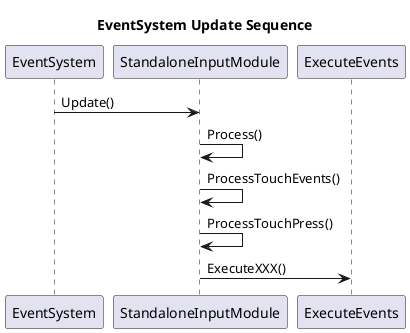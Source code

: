 @startuml
title EventSystem Update Sequence

participant EventSystem
participant StandaloneInputModule
participant ExecuteEvents

EventSystem -> StandaloneInputModule : Update()
StandaloneInputModule -> StandaloneInputModule : Process()
StandaloneInputModule -> StandaloneInputModule : ProcessTouchEvents()
StandaloneInputModule -> StandaloneInputModule : ProcessTouchPress()
StandaloneInputModule -> ExecuteEvents : ExecuteXXX()

@enduml
